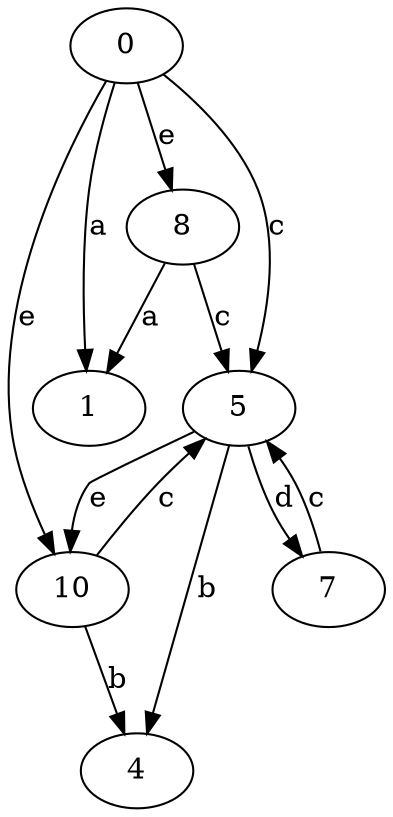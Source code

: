 strict digraph  {
1;
4;
5;
7;
8;
0;
10;
5 -> 4  [label=b];
5 -> 7  [label=d];
5 -> 10  [label=e];
7 -> 5  [label=c];
8 -> 1  [label=a];
8 -> 5  [label=c];
0 -> 1  [label=a];
0 -> 5  [label=c];
0 -> 8  [label=e];
0 -> 10  [label=e];
10 -> 4  [label=b];
10 -> 5  [label=c];
}
